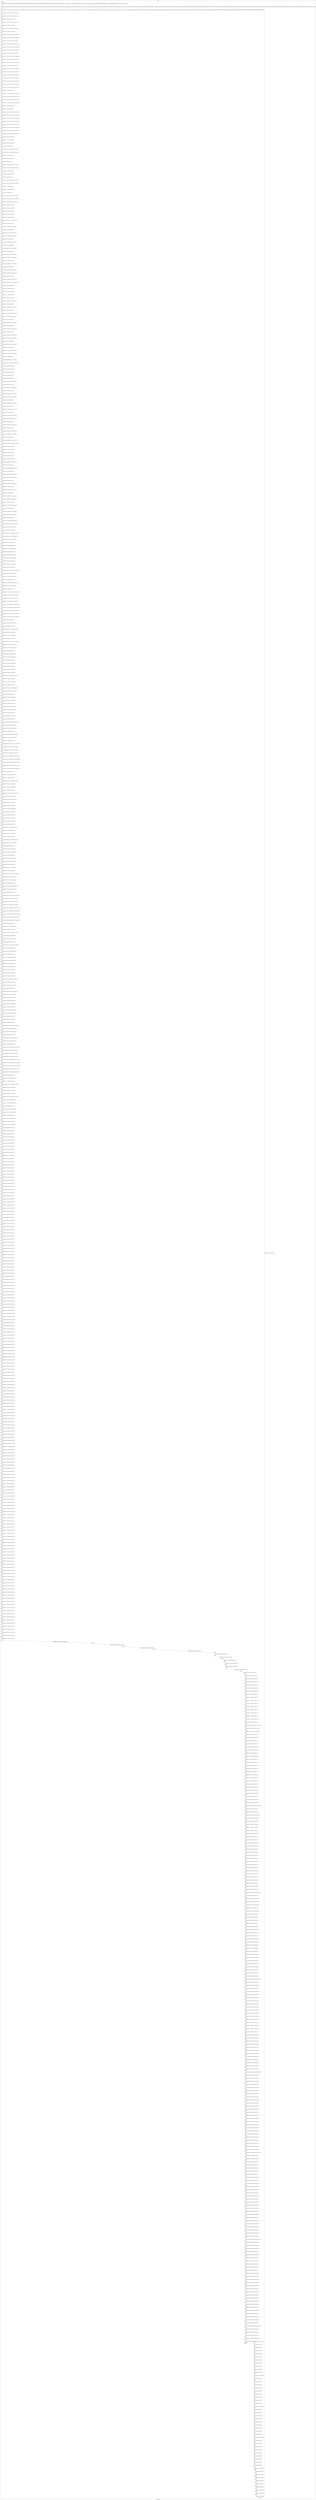 digraph G {
label="Btor2XCFA";
subgraph cluster_0 {
label="main";
main_init[];
l1[];
l3[];
l4[];
l5[];
l6[];
l7[];
l8[];
l9[];
l10[];
l11[];
l12[];
l13[];
l14[];
l15[];
l16[];
l17[];
l18[];
l19[];
l20[];
l21[];
l22[];
l23[];
l24[];
l25[];
l26[];
l27[];
l28[];
l29[];
l30[];
l31[];
l32[];
l33[];
l34[];
l35[];
l36[];
l37[];
l38[];
l39[];
l40[];
l41[];
l42[];
l43[];
l44[];
l45[];
l46[];
l47[];
l48[];
l49[];
l50[];
l51[];
l52[];
l53[];
l54[];
l55[];
l56[];
l57[];
l58[];
l59[];
l60[];
l61[];
l62[];
l63[];
l64[];
l65[];
l66[];
l67[];
l68[];
l69[];
l70[];
l71[];
l72[];
l73[];
l74[];
l75[];
l76[];
l77[];
l78[];
l79[];
l80[];
l81[];
l82[];
l83[];
l84[];
l85[];
l86[];
l87[];
l88[];
l89[];
l90[];
l91[];
l92[];
l93[];
l94[];
l95[];
l96[];
l97[];
l98[];
l99[];
l100[];
l101[];
l102[];
l103[];
l104[];
l105[];
l106[];
l107[];
l108[];
l109[];
l110[];
l111[];
l112[];
l113[];
l114[];
l115[];
l116[];
l117[];
l118[];
l119[];
l120[];
l121[];
l122[];
l123[];
l124[];
l125[];
l126[];
l127[];
l128[];
l129[];
l130[];
l131[];
l132[];
l133[];
l134[];
l135[];
l136[];
l137[];
l138[];
l139[];
l140[];
l141[];
l142[];
l143[];
l144[];
l145[];
l146[];
l147[];
l148[];
l149[];
l150[];
l151[];
l152[];
l153[];
l154[];
l155[];
l156[];
l157[];
l158[];
l159[];
l160[];
l161[];
l162[];
l163[];
l164[];
l165[];
l166[];
l167[];
l168[];
l169[];
l170[];
l171[];
l172[];
l173[];
l174[];
l175[];
l176[];
l177[];
l178[];
l179[];
l180[];
l181[];
l182[];
l183[];
l184[];
l185[];
l186[];
l187[];
l188[];
l189[];
l190[];
l191[];
l192[];
l193[];
l194[];
l195[];
l196[];
l197[];
l198[];
l199[];
l200[];
l201[];
l202[];
l203[];
l204[];
l205[];
l206[];
l207[];
l208[];
l209[];
l210[];
l211[];
l212[];
l213[];
l214[];
l215[];
l216[];
l217[];
l218[];
l219[];
l220[];
l221[];
l222[];
l223[];
l224[];
l225[];
l226[];
l227[];
l228[];
l229[];
l230[];
l231[];
l232[];
l233[];
l234[];
l235[];
l236[];
l237[];
l238[];
l239[];
l240[];
l241[];
l242[];
l243[];
l244[];
l245[];
l246[];
l247[];
l248[];
l249[];
l250[];
l251[];
l252[];
l253[];
l254[];
l255[];
l256[];
l257[];
l258[];
l259[];
l260[];
l261[];
l262[];
l263[];
l264[];
l265[];
l266[];
l267[];
l268[];
l269[];
l270[];
l271[];
l272[];
l273[];
l274[];
l275[];
l276[];
l277[];
l278[];
l279[];
l280[];
l281[];
l282[];
l283[];
l284[];
l285[];
l286[];
l287[];
l288[];
l289[];
l290[];
l291[];
l292[];
l293[];
l294[];
l295[];
l296[];
l297[];
l298[];
l299[];
l300[];
l301[];
l302[];
l303[];
l304[];
l305[];
l306[];
l307[];
l308[];
l309[];
l310[];
l311[];
l312[];
l313[];
l314[];
l315[];
l316[];
l317[];
l318[];
l319[];
l320[];
l321[];
l322[];
l323[];
l324[];
l325[];
l326[];
l327[];
l328[];
l329[];
l330[];
l331[];
l332[];
l333[];
l334[];
l335[];
l336[];
l337[];
l338[];
l339[];
l340[];
l341[];
l342[];
l343[];
l344[];
l345[];
l346[];
l347[];
l348[];
l349[];
l350[];
l351[];
l352[];
l353[];
l354[];
l355[];
l356[];
l357[];
l358[];
l359[];
l360[];
l361[];
l362[];
l363[];
l364[];
l365[];
l366[];
l367[];
l368[];
l369[];
l370[];
l371[];
l372[];
l373[];
l374[];
l375[];
l376[];
l377[];
l378[];
l379[];
l380[];
l381[];
l382[];
l383[];
l384[];
l385[];
l386[];
l387[];
l388[];
l389[];
l390[];
l391[];
l392[];
l393[];
l394[];
l395[];
l396[];
l397[];
l398[];
l399[];
l400[];
l401[];
l402[];
l403[];
l404[];
l405[];
l406[];
l407[];
l408[];
l409[];
l410[];
l411[];
l412[];
l413[];
l414[];
l415[];
l416[];
l417[];
l418[];
l419[];
l420[];
l421[];
l422[];
l423[];
l424[];
l425[];
l426[];
l427[];
l428[];
l429[];
l430[];
l431[];
l432[];
l433[];
l434[];
l435[];
l436[];
l437[];
l438[];
l439[];
l440[];
l441[];
l442[];
l443[];
l444[];
l445[];
l446[];
l447[];
l448[];
l449[];
l450[];
l451[];
l452[];
l453[];
l454[];
l455[];
l456[];
l457[];
l458[];
l459[];
l460[];
l461[];
l462[];
l463[];
l464[];
l465[];
l466[];
l467[];
l468[];
l469[];
l470[];
l471[];
l472[];
l473[];
l474[];
l475[];
l476[];
l477[];
l478[];
l479[];
l480[];
l481[];
l482[];
l483[];
l484[];
l485[];
l486[];
l487[];
l488[];
l489[];
l490[];
l491[];
l492[];
l493[];
l494[];
l495[];
l496[];
l497[];
l498[];
l499[];
l500[];
l501[];
l502[];
l503[];
l504[];
l505[];
l506[];
l507[];
l508[];
l509[];
l510[];
l511[];
l512[];
l513[];
l514[];
l515[];
l516[];
l517[];
l518[];
l519[];
l520[];
l521[];
l522[];
l523[];
l524[];
l525[];
l526[];
l527[];
l528[];
l529[];
l530[];
l531[];
l532[];
l533[];
l534[];
l535[];
l536[];
l537[];
l538[];
l539[];
l540[];
l541[];
l542[];
l543[];
l544[];
l545[];
l546[];
l547[];
l548[];
l549[];
l550[];
l551[];
l552[];
l553[];
l554[];
l555[];
l556[];
l557[];
l558[];
l559[];
l560[];
l561[];
l562[];
l563[];
l564[];
l565[];
l566[];
l567[];
l568[];
l569[];
l570[];
l571[];
l572[];
l573[];
l574[];
l575[];
l576[];
l577[];
l578[];
l579[];
l580[];
l581[];
l582[];
l583[];
l584[];
l585[];
l586[];
l587[];
l588[];
l589[];
l590[];
l591[];
l592[];
l593[];
l594[];
l595[];
l596[];
l597[];
l598[];
l599[];
l600[];
l601[];
l602[];
l603[];
l604[];
l605[];
l606[];
l607[];
l608[];
l609[];
l610[];
l611[];
l612[];
l613[];
l614[];
l615[];
l616[];
l617[];
l618[];
l619[];
l620[];
l621[];
l622[];
l623[];
l624[];
l625[];
l626[];
l627[];
l628[];
l629[];
l630[];
l631[];
l632[];
l633[];
l634[];
l635[];
l636[];
l637[];
l638[];
l639[];
l640[];
l641[];
l642[];
l643[];
l644[];
l645[];
l646[];
l647[];
l648[];
l649[];
l650[];
l651[];
l652[];
l653[];
l654[];
l655[];
l656[];
l657[];
l658[];
l659[];
l660[];
l661[];
l662[];
l663[];
l664[];
l665[];
l666[];
l667[];
l668[];
l669[];
l670[];
l671[];
l672[];
l673[];
l674[];
l675[];
l676[];
l677[];
l678[];
l679[];
l680[];
l681[];
l682[];
l683[];
l684[];
l685[];
l686[];
l687[];
l688[];
l689[];
l690[];
l691[];
l692[];
l693[];
l694[];
l695[];
l696[];
l697[];
l698[];
l699[];
l700[];
l701[];
l702[];
l703[];
l704[];
l705[];
l706[];
l707[];
l708[];
l709[];
l710[];
l711[];
l712[];
l713[];
l714[];
l715[];
l716[];
l717[];
l718[];
l719[];
l720[];
l721[];
l722[];
l723[];
l724[];
l725[];
l726[];
l727[];
l728[];
l729[];
l730[];
l731[];
l732[];
l733[];
l734[];
l735[];
l736[];
l737[];
l738[];
l739[];
l740[];
l741[];
l742[];
l743[];
l744[];
l745[];
l746[];
l747[];
l748[];
l749[];
l750[];
l751[];
l752[];
l753[];
l754[];
l755[];
l756[];
main_error[];
l757[];
l758[];
l759[];
l760[];
l761[];
l762[];
l763[];
l764[];
l765[];
l766[];
l767[];
l768[];
l769[];
l770[];
l771[];
l772[];
l773[];
l774[];
l775[];
l776[];
l777[];
l778[];
l779[];
l780[];
l781[];
l782[];
l783[];
l784[];
l785[];
l786[];
l787[];
l788[];
l789[];
l790[];
l791[];
l792[];
l793[];
l794[];
l795[];
l796[];
l797[];
l798[];
l799[];
l800[];
l801[];
l802[];
l803[];
l804[];
l805[];
l806[];
l807[];
main_init -> l1 [label="[(assign const_5 #b00000000),(assign const_26 #b0),(assign const_109 #b00000000000000000000000000000001),(assign const_110 #b00000000000000000000000000000000),(assign const_122 #b00000000),(assign const_126 #b00000001),(assign const_159 #b11111111),(assign const_161 #b00000011),(assign const_163 #b00000010),(assign const_193 #b000000000000000000000000),(assign const_411 #b00000000000000000000000000000100),(assign const_424 #b00000100)] "];
l3 -> l4 [label="[(havoc input_121),(havoc input_123),(havoc input_124),(havoc input_125),(havoc input_132),(havoc input_133),(havoc input_134),(havoc input_135),(havoc input_141),(havoc input_142),(havoc input_143),(havoc input_144),(havoc input_150),(havoc input_151),(havoc input_152),(havoc input_153),(havoc input_160),(havoc input_162),(havoc input_164),(havoc input_165),(havoc input_173),(havoc input_174),(havoc input_175),(havoc input_176),(havoc input_177),(havoc input_178),(havoc input_179),(havoc input_180),(havoc input_192),(havoc input_200),(havoc input_207),(havoc input_214),(havoc input_222),(havoc input_224),(havoc input_228),(havoc input_230),(havoc input_239),(havoc input_253),(havoc input_264),(havoc input_266),(havoc input_270),(havoc input_272),(havoc input_281),(havoc input_295),(havoc input_306),(havoc input_308),(havoc input_312),(havoc input_314),(havoc input_323),(havoc input_337),(havoc input_348),(havoc input_350),(havoc input_354),(havoc input_356),(havoc input_365),(havoc input_379)] "];
l4 -> l5 [label="[(assign ternary_111 (ite (= state_29 #b1) const_109 const_110))] "];
l5 -> l6 [label="[(assign ternary_112 (ite (= state_49 #b1) const_109 const_110))] "];
l6 -> l7 [label="[(assign binary_113 (bvadd ternary_111 ternary_112))] "];
l7 -> l8 [label="[(assign ternary_114 (ite (= state_69 #b1) const_109 const_110))] "];
l8 -> l9 [label="[(assign binary_115 (bvadd binary_113 ternary_114))] "];
l9 -> l10 [label="[(assign ternary_116 (ite (= state_89 #b1) const_109 const_110))] "];
l10 -> l11 [label="[(assign binary_117 (bvadd binary_115 ternary_116))] "];
l11 -> l12 [label="[(assign comparison_118 (ite (bvule binary_117 const_109) #b1 #b0))] "];
l12 -> l13 [label="[(assign binary_119 (bvand (bvnot state_107) (bvnot comparison_118)))] "];
l13 -> l14 [label="[(assign ternary_127 (ite (= input_125 #b1) const_126 state_6))] "];
l14 -> l15 [label="[(assign ternary_128 (ite (= input_124 #b1) const_122 ternary_127))] "];
l15 -> l16 [label="[(assign ternary_129 (ite (= input_123 #b1) const_122 ternary_128))] "];
l16 -> l17 [label="[(assign ternary_130 (ite (= input_121 #b1) const_122 ternary_129))] "];
l17 -> l18 [label="[(assign ternary_136 (ite (= input_135 #b1) const_126 state_8))] "];
l18 -> l19 [label="[(assign ternary_137 (ite (= input_134 #b1) const_122 ternary_136))] "];
l19 -> l20 [label="[(assign ternary_138 (ite (= input_133 #b1) const_122 ternary_137))] "];
l20 -> l21 [label="[(assign ternary_139 (ite (= input_132 #b1) const_122 ternary_138))] "];
l21 -> l22 [label="[(assign ternary_145 (ite (= input_144 #b1) const_126 state_10))] "];
l22 -> l23 [label="[(assign ternary_146 (ite (= input_143 #b1) const_122 ternary_145))] "];
l23 -> l24 [label="[(assign ternary_147 (ite (= input_142 #b1) const_122 ternary_146))] "];
l24 -> l25 [label="[(assign ternary_148 (ite (= input_141 #b1) const_122 ternary_147))] "];
l25 -> l26 [label="[(assign ternary_154 (ite (= input_153 #b1) const_126 state_12))] "];
l26 -> l27 [label="[(assign ternary_155 (ite (= input_152 #b1) const_122 ternary_154))] "];
l27 -> l28 [label="[(assign ternary_156 (ite (= input_151 #b1) const_122 ternary_155))] "];
l28 -> l29 [label="[(assign ternary_157 (ite (= input_150 #b1) const_122 ternary_156))] "];
l29 -> l30 [label="[(assign binary_166 (bvxor const_159 state_14))] "];
l30 -> l31 [label="[(assign ternary_167 (ite (= input_165 #b1) const_122 binary_166))] "];
l31 -> l32 [label="[(assign ternary_168 (ite (= input_164 #b1) const_126 ternary_167))] "];
l32 -> l33 [label="[(assign ternary_169 (ite (= input_162 #b1) const_163 ternary_168))] "];
l33 -> l34 [label="[(assign ternary_170 (ite (= input_160 #b1) const_161 ternary_169))] "];
l34 -> l35 [label="[(assign binary_171 (bvxor const_159 ternary_170))] "];
l35 -> l36 [label="[(assign binary_181 (bvxor const_159 state_16))] "];
l36 -> l37 [label="[(assign ternary_182 (ite (= input_180 #b1) const_122 binary_181))] "];
l37 -> l38 [label="[(assign ternary_183 (ite (= input_179 #b1) const_159 ternary_182))] "];
l38 -> l39 [label="[(assign ternary_184 (ite (= input_178 #b1) const_126 ternary_183))] "];
l39 -> l40 [label="[(assign ternary_185 (ite (= input_177 #b1) const_159 ternary_184))] "];
l40 -> l41 [label="[(assign ternary_186 (ite (= input_176 #b1) const_163 ternary_185))] "];
l41 -> l42 [label="[(assign ternary_187 (ite (= input_175 #b1) const_159 ternary_186))] "];
l42 -> l43 [label="[(assign ternary_188 (ite (= input_174 #b1) const_161 ternary_187))] "];
l43 -> l44 [label="[(assign ternary_189 (ite (= input_173 #b1) const_159 ternary_188))] "];
l44 -> l45 [label="[(assign binary_190 (bvxor const_159 ternary_189))] "];
l45 -> l46 [label="[(assign binary_194 (++ const_193 state_18))] "];
l46 -> l47 [label="[(assign binary_195 (bvadd const_109 binary_194))] "];
l47 -> l48 [label="[(assign slice_196 (extract binary_195 0 8))] "];
l48 -> l49 [label="[(assign ternary_197 (ite (= input_123 #b1) const_122 state_18))] "];
l49 -> l50 [label="[(assign ternary_198 (ite (= input_192 #b1) slice_196 ternary_197))] "];
l50 -> l51 [label="[(assign binary_201 (++ const_193 state_20))] "];
l51 -> l52 [label="[(assign binary_202 (bvadd const_109 binary_201))] "];
l52 -> l53 [label="[(assign slice_203 (extract binary_202 0 8))] "];
l53 -> l54 [label="[(assign ternary_204 (ite (= input_133 #b1) const_122 state_20))] "];
l54 -> l55 [label="[(assign ternary_205 (ite (= input_200 #b1) slice_203 ternary_204))] "];
l55 -> l56 [label="[(assign binary_208 (++ const_193 state_22))] "];
l56 -> l57 [label="[(assign binary_209 (bvadd const_109 binary_208))] "];
l57 -> l58 [label="[(assign slice_210 (extract binary_209 0 8))] "];
l58 -> l59 [label="[(assign ternary_211 (ite (= input_142 #b1) const_122 state_22))] "];
l59 -> l60 [label="[(assign ternary_212 (ite (= input_207 #b1) slice_210 ternary_211))] "];
l60 -> l61 [label="[(assign binary_215 (++ const_193 state_24))] "];
l61 -> l62 [label="[(assign binary_216 (bvadd const_109 binary_215))] "];
l62 -> l63 [label="[(assign slice_217 (extract binary_216 0 8))] "];
l63 -> l64 [label="[(assign ternary_218 (ite (= input_151 #b1) const_122 state_24))] "];
l64 -> l65 [label="[(assign ternary_219 (ite (= input_214 #b1) slice_217 ternary_218))] "];
l65 -> l66 [label="[(assign binary_221 (bvand (bvnot state_27) (bvnot input_125)))] "];
l66 -> l67 [label="[(assign binary_223 (bvor binary_221 input_222))] "];
l67 -> l68 [label="[(assign binary_225 (bvor binary_223 input_224))] "];
l68 -> l69 [label="[(assign binary_226 (bvor binary_225 input_121))] "];
l69 -> l70 [label="[(assign binary_229 (bvor state_29 input_228))] "];
l70 -> l71 [label="[(assign binary_231 (bvor binary_229 input_230))] "];
l71 -> l72 [label="[(assign binary_232 (bvand binary_231 (bvnot input_179)))] "];
l72 -> l73 [label="[(assign binary_234 (bvor state_31 input_125))] "];
l73 -> l74 [label="[(assign binary_235 (bvand binary_234 (bvnot input_165)))] "];
l74 -> l75 [label="[(assign binary_237 (bvor state_33 input_165))] "];
l75 -> l76 [label="[(assign binary_238 (bvand binary_237 (bvnot input_124)))] "];
l76 -> l77 [label="[(assign binary_240 (bvand binary_238 (bvnot input_239)))] "];
l77 -> l78 [label="[(assign binary_242 (bvor state_35 input_124))] "];
l78 -> l79 [label="[(assign binary_243 (bvand binary_242 (bvnot input_222)))] "];
l79 -> l80 [label="[(assign binary_245 (bvor state_37 input_239))] "];
l80 -> l81 [label="[(assign binary_246 (bvand binary_245 (bvnot input_180)))] "];
l81 -> l82 [label="[(assign binary_248 (bvor state_39 input_180))] "];
l82 -> l83 [label="[(assign binary_249 (bvand binary_248 (bvnot input_228)))] "];
l83 -> l84 [label="[(assign binary_250 (bvand binary_249 (bvnot input_123)))] "];
l84 -> l85 [label="[(assign binary_252 (bvor state_41 input_123))] "];
l85 -> l86 [label="[(assign binary_254 (bvand binary_252 (bvnot input_253)))] "];
l86 -> l87 [label="[(assign binary_256 (bvor state_43 input_253))] "];
l87 -> l88 [label="[(assign binary_257 (bvand binary_256 (bvnot input_230)))] "];
l88 -> l89 [label="[(assign binary_258 (bvand binary_257 (bvnot input_224)))] "];
l89 -> l90 [label="[(assign binary_260 (bvor state_45 input_179))] "];
l90 -> l91 [label="[(assign binary_261 (bvand binary_260 (bvnot input_121)))] "];
l91 -> l92 [label="[(assign binary_263 (bvand (bvnot state_47) (bvnot input_135)))] "];
l92 -> l93 [label="[(assign binary_265 (bvor binary_263 input_264))] "];
l93 -> l94 [label="[(assign binary_267 (bvor binary_265 input_266))] "];
l94 -> l95 [label="[(assign binary_268 (bvor binary_267 input_132))] "];
l95 -> l96 [label="[(assign binary_271 (bvor state_49 input_270))] "];
l96 -> l97 [label="[(assign binary_273 (bvor binary_271 input_272))] "];
l97 -> l98 [label="[(assign binary_274 (bvand binary_273 (bvnot input_177)))] "];
l98 -> l99 [label="[(assign binary_276 (bvor state_51 input_135))] "];
l99 -> l100 [label="[(assign binary_277 (bvand binary_276 (bvnot input_164)))] "];
l100 -> l101 [label="[(assign binary_279 (bvor state_53 input_164))] "];
l101 -> l102 [label="[(assign binary_280 (bvand binary_279 (bvnot input_134)))] "];
l102 -> l103 [label="[(assign binary_282 (bvand binary_280 (bvnot input_281)))] "];
l103 -> l104 [label="[(assign binary_284 (bvor state_55 input_134))] "];
l104 -> l105 [label="[(assign binary_285 (bvand binary_284 (bvnot input_264)))] "];
l105 -> l106 [label="[(assign binary_287 (bvor state_57 input_281))] "];
l106 -> l107 [label="[(assign binary_288 (bvand binary_287 (bvnot input_178)))] "];
l107 -> l108 [label="[(assign binary_290 (bvor state_59 input_178))] "];
l108 -> l109 [label="[(assign binary_291 (bvand binary_290 (bvnot input_270)))] "];
l109 -> l110 [label="[(assign binary_292 (bvand binary_291 (bvnot input_133)))] "];
l110 -> l111 [label="[(assign binary_294 (bvor state_61 input_133))] "];
l111 -> l112 [label="[(assign binary_296 (bvand binary_294 (bvnot input_295)))] "];
l112 -> l113 [label="[(assign binary_298 (bvor state_63 input_295))] "];
l113 -> l114 [label="[(assign binary_299 (bvand binary_298 (bvnot input_272)))] "];
l114 -> l115 [label="[(assign binary_300 (bvand binary_299 (bvnot input_266)))] "];
l115 -> l116 [label="[(assign binary_302 (bvor state_65 input_177))] "];
l116 -> l117 [label="[(assign binary_303 (bvand binary_302 (bvnot input_132)))] "];
l117 -> l118 [label="[(assign binary_305 (bvand (bvnot state_67) (bvnot input_144)))] "];
l118 -> l119 [label="[(assign binary_307 (bvor binary_305 input_306))] "];
l119 -> l120 [label="[(assign binary_309 (bvor binary_307 input_308))] "];
l120 -> l121 [label="[(assign binary_310 (bvor binary_309 input_141))] "];
l121 -> l122 [label="[(assign binary_313 (bvor state_69 input_312))] "];
l122 -> l123 [label="[(assign binary_315 (bvor binary_313 input_314))] "];
l123 -> l124 [label="[(assign binary_316 (bvand binary_315 (bvnot input_175)))] "];
l124 -> l125 [label="[(assign binary_318 (bvor state_71 input_144))] "];
l125 -> l126 [label="[(assign binary_319 (bvand binary_318 (bvnot input_162)))] "];
l126 -> l127 [label="[(assign binary_321 (bvor state_73 input_162))] "];
l127 -> l128 [label="[(assign binary_322 (bvand binary_321 (bvnot input_143)))] "];
l128 -> l129 [label="[(assign binary_324 (bvand binary_322 (bvnot input_323)))] "];
l129 -> l130 [label="[(assign binary_326 (bvor state_75 input_143))] "];
l130 -> l131 [label="[(assign binary_327 (bvand binary_326 (bvnot input_306)))] "];
l131 -> l132 [label="[(assign binary_329 (bvor state_77 input_323))] "];
l132 -> l133 [label="[(assign binary_330 (bvand binary_329 (bvnot input_176)))] "];
l133 -> l134 [label="[(assign binary_332 (bvor state_79 input_176))] "];
l134 -> l135 [label="[(assign binary_333 (bvand binary_332 (bvnot input_312)))] "];
l135 -> l136 [label="[(assign binary_334 (bvand binary_333 (bvnot input_142)))] "];
l136 -> l137 [label="[(assign binary_336 (bvor state_81 input_142))] "];
l137 -> l138 [label="[(assign binary_338 (bvand binary_336 (bvnot input_337)))] "];
l138 -> l139 [label="[(assign binary_340 (bvor state_83 input_337))] "];
l139 -> l140 [label="[(assign binary_341 (bvand binary_340 (bvnot input_314)))] "];
l140 -> l141 [label="[(assign binary_342 (bvand binary_341 (bvnot input_308)))] "];
l141 -> l142 [label="[(assign binary_344 (bvor state_85 input_175))] "];
l142 -> l143 [label="[(assign binary_345 (bvand binary_344 (bvnot input_141)))] "];
l143 -> l144 [label="[(assign binary_347 (bvand (bvnot state_87) (bvnot input_153)))] "];
l144 -> l145 [label="[(assign binary_349 (bvor binary_347 input_348))] "];
l145 -> l146 [label="[(assign binary_351 (bvor binary_349 input_350))] "];
l146 -> l147 [label="[(assign binary_352 (bvor binary_351 input_150))] "];
l147 -> l148 [label="[(assign binary_355 (bvor state_89 input_354))] "];
l148 -> l149 [label="[(assign binary_357 (bvor binary_355 input_356))] "];
l149 -> l150 [label="[(assign binary_358 (bvand binary_357 (bvnot input_173)))] "];
l150 -> l151 [label="[(assign binary_360 (bvor state_91 input_153))] "];
l151 -> l152 [label="[(assign binary_361 (bvand binary_360 (bvnot input_160)))] "];
l152 -> l153 [label="[(assign binary_363 (bvor state_93 input_160))] "];
l153 -> l154 [label="[(assign binary_364 (bvand binary_363 (bvnot input_152)))] "];
l154 -> l155 [label="[(assign binary_366 (bvand binary_364 (bvnot input_365)))] "];
l155 -> l156 [label="[(assign binary_368 (bvor state_95 input_152))] "];
l156 -> l157 [label="[(assign binary_369 (bvand binary_368 (bvnot input_348)))] "];
l157 -> l158 [label="[(assign binary_371 (bvor state_97 input_365))] "];
l158 -> l159 [label="[(assign binary_372 (bvand binary_371 (bvnot input_174)))] "];
l159 -> l160 [label="[(assign binary_374 (bvor state_99 input_174))] "];
l160 -> l161 [label="[(assign binary_375 (bvand binary_374 (bvnot input_354)))] "];
l161 -> l162 [label="[(assign binary_376 (bvand binary_375 (bvnot input_151)))] "];
l162 -> l163 [label="[(assign binary_378 (bvor state_101 input_151))] "];
l163 -> l164 [label="[(assign binary_380 (bvand binary_378 (bvnot input_379)))] "];
l164 -> l165 [label="[(assign binary_382 (bvor state_103 input_379))] "];
l165 -> l166 [label="[(assign binary_383 (bvand binary_382 (bvnot input_356)))] "];
l166 -> l167 [label="[(assign binary_384 (bvand binary_383 (bvnot input_350)))] "];
l167 -> l168 [label="[(assign binary_386 (bvor state_105 input_173))] "];
l168 -> l169 [label="[(assign binary_387 (bvand binary_386 (bvnot input_150)))] "];
l169 -> l170 [label="[(assign binary_389 (bvor (bvnot state_27) (bvnot input_125)))] "];
l170 -> l171 [label="[(assign binary_390 (bvor state_31 (bvnot input_165)))] "];
l171 -> l172 [label="[(assign binary_391 (bvand binary_389 binary_390))] "];
l172 -> l173 [label="[(assign comparison_392 (ite (= const_159 binary_181) #b1 #b0))] "];
l173 -> l174 [label="[(assign binary_393 (bvand state_33 (bvnot comparison_392)))] "];
l174 -> l175 [label="[(assign binary_394 (bvor (bvnot input_124) binary_393))] "];
l175 -> l176 [label="[(assign binary_395 (bvand binary_391 binary_394))] "];
l176 -> l177 [label="[(assign binary_396 (bvand state_35 comparison_392))] "];
l177 -> l178 [label="[(assign binary_397 (bvor (bvnot input_222) binary_396))] "];
l178 -> l179 [label="[(assign binary_398 (bvand binary_395 binary_397))] "];
l179 -> l180 [label="[(assign binary_399 (bvand state_33 comparison_392))] "];
l180 -> l181 [label="[(assign binary_400 (bvor (bvnot input_239) binary_399))] "];
l181 -> l182 [label="[(assign binary_401 (bvand binary_398 binary_400))] "];
l182 -> l183 [label="[(assign binary_402 (bvor state_37 (bvnot input_180)))] "];
l183 -> l184 [label="[(assign binary_403 (bvand binary_401 binary_402))] "];
l184 -> l185 [label="[(assign comparison_404 (ite (= const_122 binary_166) #b1 #b0))] "];
l185 -> l186 [label="[(assign binary_405 (bvand state_39 comparison_404))] "];
l186 -> l187 [label="[(assign binary_406 (bvor (bvnot input_228) binary_405))] "];
l187 -> l188 [label="[(assign binary_407 (bvand binary_403 binary_406))] "];
l188 -> l189 [label="[(assign binary_408 (bvand state_39 (bvnot comparison_404)))] "];
l189 -> l190 [label="[(assign binary_409 (bvor (bvnot input_123) binary_408))] "];
l190 -> l191 [label="[(assign binary_410 (bvand binary_407 binary_409))] "];
l191 -> l192 [label="[(assign comparison_412 (ite (bvule const_411 binary_194) #b1 #b0))] "];
l192 -> l193 [label="[(assign comparison_413 (ite (= const_122 state_18) #b1 #b0))] "];
l193 -> l194 [label="[(assign comparison_414 (ite (= const_126 state_18) #b1 #b0))] "];
l194 -> l195 [label="[(assign comparison_415 (ite (= const_163 state_18) #b1 #b0))] "];
l195 -> l196 [label="[(assign ternary_416 (ite (= comparison_415 #b1) state_10 state_12))] "];
l196 -> l197 [label="[(assign ternary_417 (ite (= comparison_414 #b1) state_8 ternary_416))] "];
l197 -> l198 [label="[(assign ternary_418 (ite (= comparison_413 #b1) state_6 ternary_417))] "];
l198 -> l199 [label="[(assign comparison_419 (ite (= const_122 ternary_418) #b1 #b0))] "];
l199 -> l200 [label="[(assign binary_420 (bvand (bvnot comparison_412) comparison_419))] "];
l200 -> l201 [label="[(assign binary_421 (bvand state_41 binary_420))] "];
l201 -> l202 [label="[(assign binary_422 (bvor (bvnot input_192) binary_421))] "];
l202 -> l203 [label="[(assign binary_423 (bvand binary_410 binary_422))] "];
l203 -> l204 [label="[(assign comparison_425 (ite (= const_424 state_18) #b1 #b0))] "];
l204 -> l205 [label="[(assign binary_426 (bvand state_41 comparison_425))] "];
l205 -> l206 [label="[(assign binary_427 (bvor (bvnot input_253) binary_426))] "];
l206 -> l207 [label="[(assign binary_428 (bvand binary_423 binary_427))] "];
l207 -> l208 [label="[(assign comparison_429 (ite (= const_122 binary_181) #b1 #b0))] "];
l208 -> l209 [label="[(assign binary_430 (bvand state_43 comparison_429))] "];
l209 -> l210 [label="[(assign binary_431 (bvor (bvnot input_230) binary_430))] "];
l210 -> l211 [label="[(assign binary_432 (bvand binary_428 binary_431))] "];
l211 -> l212 [label="[(assign binary_433 (bvand state_43 comparison_392))] "];
l212 -> l213 [label="[(assign binary_434 (bvor (bvnot input_224) binary_433))] "];
l213 -> l214 [label="[(assign binary_435 (bvand binary_432 binary_434))] "];
l214 -> l215 [label="[(assign binary_436 (bvor state_29 (bvnot input_179)))] "];
l215 -> l216 [label="[(assign binary_437 (bvand binary_435 binary_436))] "];
l216 -> l217 [label="[(assign binary_438 (bvor state_45 (bvnot input_121)))] "];
l217 -> l218 [label="[(assign binary_439 (bvand binary_437 binary_438))] "];
l218 -> l219 [label="[(assign binary_440 (bvor (bvnot state_47) (bvnot input_135)))] "];
l219 -> l220 [label="[(assign binary_441 (bvand binary_439 binary_440))] "];
l220 -> l221 [label="[(assign binary_442 (bvor state_51 (bvnot input_164)))] "];
l221 -> l222 [label="[(assign binary_443 (bvand binary_441 binary_442))] "];
l222 -> l223 [label="[(assign binary_444 (bvand state_53 (bvnot comparison_392)))] "];
l223 -> l224 [label="[(assign binary_445 (bvor (bvnot input_134) binary_444))] "];
l224 -> l225 [label="[(assign binary_446 (bvand binary_443 binary_445))] "];
l225 -> l226 [label="[(assign binary_447 (bvand state_55 comparison_392))] "];
l226 -> l227 [label="[(assign binary_448 (bvor (bvnot input_264) binary_447))] "];
l227 -> l228 [label="[(assign binary_449 (bvand binary_446 binary_448))] "];
l228 -> l229 [label="[(assign binary_450 (bvand state_53 comparison_392))] "];
l229 -> l230 [label="[(assign binary_451 (bvor (bvnot input_281) binary_450))] "];
l230 -> l231 [label="[(assign binary_452 (bvand binary_449 binary_451))] "];
l231 -> l232 [label="[(assign binary_453 (bvor state_57 (bvnot input_178)))] "];
l232 -> l233 [label="[(assign binary_454 (bvand binary_452 binary_453))] "];
l233 -> l234 [label="[(assign comparison_455 (ite (= const_126 binary_166) #b1 #b0))] "];
l234 -> l235 [label="[(assign binary_456 (bvand state_59 comparison_455))] "];
l235 -> l236 [label="[(assign binary_457 (bvor (bvnot input_270) binary_456))] "];
l236 -> l237 [label="[(assign binary_458 (bvand binary_454 binary_457))] "];
l237 -> l238 [label="[(assign binary_459 (bvand state_59 (bvnot comparison_455)))] "];
l238 -> l239 [label="[(assign binary_460 (bvor (bvnot input_133) binary_459))] "];
l239 -> l240 [label="[(assign binary_461 (bvand binary_458 binary_460))] "];
l240 -> l241 [label="[(assign comparison_462 (ite (bvule const_411 binary_201) #b1 #b0))] "];
l241 -> l242 [label="[(assign comparison_463 (ite (= const_122 state_20) #b1 #b0))] "];
l242 -> l243 [label="[(assign comparison_464 (ite (= const_126 state_20) #b1 #b0))] "];
l243 -> l244 [label="[(assign comparison_465 (ite (= const_163 state_20) #b1 #b0))] "];
l244 -> l245 [label="[(assign ternary_466 (ite (= comparison_465 #b1) state_10 state_12))] "];
l245 -> l246 [label="[(assign ternary_467 (ite (= comparison_464 #b1) state_8 ternary_466))] "];
l246 -> l247 [label="[(assign ternary_468 (ite (= comparison_463 #b1) state_6 ternary_467))] "];
l247 -> l248 [label="[(assign comparison_469 (ite (= const_122 ternary_468) #b1 #b0))] "];
l248 -> l249 [label="[(assign binary_470 (bvand (bvnot comparison_462) comparison_469))] "];
l249 -> l250 [label="[(assign binary_471 (bvand state_61 binary_470))] "];
l250 -> l251 [label="[(assign binary_472 (bvor (bvnot input_200) binary_471))] "];
l251 -> l252 [label="[(assign binary_473 (bvand binary_461 binary_472))] "];
l252 -> l253 [label="[(assign comparison_474 (ite (= const_424 state_20) #b1 #b0))] "];
l253 -> l254 [label="[(assign binary_475 (bvand state_61 comparison_474))] "];
l254 -> l255 [label="[(assign binary_476 (bvor (bvnot input_295) binary_475))] "];
l255 -> l256 [label="[(assign binary_477 (bvand binary_473 binary_476))] "];
l256 -> l257 [label="[(assign comparison_478 (ite (= const_126 binary_181) #b1 #b0))] "];
l257 -> l258 [label="[(assign binary_479 (bvand state_63 comparison_478))] "];
l258 -> l259 [label="[(assign binary_480 (bvor (bvnot input_272) binary_479))] "];
l259 -> l260 [label="[(assign binary_481 (bvand binary_477 binary_480))] "];
l260 -> l261 [label="[(assign binary_482 (bvand state_63 comparison_392))] "];
l261 -> l262 [label="[(assign binary_483 (bvor (bvnot input_266) binary_482))] "];
l262 -> l263 [label="[(assign binary_484 (bvand binary_481 binary_483))] "];
l263 -> l264 [label="[(assign binary_485 (bvor state_49 (bvnot input_177)))] "];
l264 -> l265 [label="[(assign binary_486 (bvand binary_484 binary_485))] "];
l265 -> l266 [label="[(assign binary_487 (bvor state_65 (bvnot input_132)))] "];
l266 -> l267 [label="[(assign binary_488 (bvand binary_486 binary_487))] "];
l267 -> l268 [label="[(assign binary_489 (bvor (bvnot state_67) (bvnot input_144)))] "];
l268 -> l269 [label="[(assign binary_490 (bvand binary_488 binary_489))] "];
l269 -> l270 [label="[(assign binary_491 (bvor state_71 (bvnot input_162)))] "];
l270 -> l271 [label="[(assign binary_492 (bvand binary_490 binary_491))] "];
l271 -> l272 [label="[(assign binary_493 (bvand state_73 (bvnot comparison_392)))] "];
l272 -> l273 [label="[(assign binary_494 (bvor (bvnot input_143) binary_493))] "];
l273 -> l274 [label="[(assign binary_495 (bvand binary_492 binary_494))] "];
l274 -> l275 [label="[(assign binary_496 (bvand state_75 comparison_392))] "];
l275 -> l276 [label="[(assign binary_497 (bvor (bvnot input_306) binary_496))] "];
l276 -> l277 [label="[(assign binary_498 (bvand binary_495 binary_497))] "];
l277 -> l278 [label="[(assign binary_499 (bvand state_73 comparison_392))] "];
l278 -> l279 [label="[(assign binary_500 (bvor (bvnot input_323) binary_499))] "];
l279 -> l280 [label="[(assign binary_501 (bvand binary_498 binary_500))] "];
l280 -> l281 [label="[(assign binary_502 (bvor state_77 (bvnot input_176)))] "];
l281 -> l282 [label="[(assign binary_503 (bvand binary_501 binary_502))] "];
l282 -> l283 [label="[(assign comparison_504 (ite (= const_163 binary_166) #b1 #b0))] "];
l283 -> l284 [label="[(assign binary_505 (bvand state_79 comparison_504))] "];
l284 -> l285 [label="[(assign binary_506 (bvor (bvnot input_312) binary_505))] "];
l285 -> l286 [label="[(assign binary_507 (bvand binary_503 binary_506))] "];
l286 -> l287 [label="[(assign binary_508 (bvand state_79 (bvnot comparison_504)))] "];
l287 -> l288 [label="[(assign binary_509 (bvor (bvnot input_142) binary_508))] "];
l288 -> l289 [label="[(assign binary_510 (bvand binary_507 binary_509))] "];
l289 -> l290 [label="[(assign comparison_511 (ite (bvule const_411 binary_208) #b1 #b0))] "];
l290 -> l291 [label="[(assign comparison_512 (ite (= const_122 state_22) #b1 #b0))] "];
l291 -> l292 [label="[(assign comparison_513 (ite (= const_126 state_22) #b1 #b0))] "];
l292 -> l293 [label="[(assign comparison_514 (ite (= const_163 state_22) #b1 #b0))] "];
l293 -> l294 [label="[(assign ternary_515 (ite (= comparison_514 #b1) state_10 state_12))] "];
l294 -> l295 [label="[(assign ternary_516 (ite (= comparison_513 #b1) state_8 ternary_515))] "];
l295 -> l296 [label="[(assign ternary_517 (ite (= comparison_512 #b1) state_6 ternary_516))] "];
l296 -> l297 [label="[(assign comparison_518 (ite (= const_122 ternary_517) #b1 #b0))] "];
l297 -> l298 [label="[(assign binary_519 (bvand (bvnot comparison_511) comparison_518))] "];
l298 -> l299 [label="[(assign binary_520 (bvand state_81 binary_519))] "];
l299 -> l300 [label="[(assign binary_521 (bvor (bvnot input_207) binary_520))] "];
l300 -> l301 [label="[(assign binary_522 (bvand binary_510 binary_521))] "];
l301 -> l302 [label="[(assign comparison_523 (ite (= const_424 state_22) #b1 #b0))] "];
l302 -> l303 [label="[(assign binary_524 (bvand state_81 comparison_523))] "];
l303 -> l304 [label="[(assign binary_525 (bvor (bvnot input_337) binary_524))] "];
l304 -> l305 [label="[(assign binary_526 (bvand binary_522 binary_525))] "];
l305 -> l306 [label="[(assign comparison_527 (ite (= const_163 binary_181) #b1 #b0))] "];
l306 -> l307 [label="[(assign binary_528 (bvand state_83 comparison_527))] "];
l307 -> l308 [label="[(assign binary_529 (bvor (bvnot input_314) binary_528))] "];
l308 -> l309 [label="[(assign binary_530 (bvand binary_526 binary_529))] "];
l309 -> l310 [label="[(assign binary_531 (bvand state_83 comparison_392))] "];
l310 -> l311 [label="[(assign binary_532 (bvor (bvnot input_308) binary_531))] "];
l311 -> l312 [label="[(assign binary_533 (bvand binary_530 binary_532))] "];
l312 -> l313 [label="[(assign binary_534 (bvor state_69 (bvnot input_175)))] "];
l313 -> l314 [label="[(assign binary_535 (bvand binary_533 binary_534))] "];
l314 -> l315 [label="[(assign binary_536 (bvor state_85 (bvnot input_141)))] "];
l315 -> l316 [label="[(assign binary_537 (bvand binary_535 binary_536))] "];
l316 -> l317 [label="[(assign binary_538 (bvor (bvnot state_87) (bvnot input_153)))] "];
l317 -> l318 [label="[(assign binary_539 (bvand binary_537 binary_538))] "];
l318 -> l319 [label="[(assign binary_540 (bvor state_91 (bvnot input_160)))] "];
l319 -> l320 [label="[(assign binary_541 (bvand binary_539 binary_540))] "];
l320 -> l321 [label="[(assign binary_542 (bvand state_93 (bvnot comparison_392)))] "];
l321 -> l322 [label="[(assign binary_543 (bvor (bvnot input_152) binary_542))] "];
l322 -> l323 [label="[(assign binary_544 (bvand binary_541 binary_543))] "];
l323 -> l324 [label="[(assign binary_545 (bvand state_95 comparison_392))] "];
l324 -> l325 [label="[(assign binary_546 (bvor (bvnot input_348) binary_545))] "];
l325 -> l326 [label="[(assign binary_547 (bvand binary_544 binary_546))] "];
l326 -> l327 [label="[(assign binary_548 (bvand state_93 comparison_392))] "];
l327 -> l328 [label="[(assign binary_549 (bvor (bvnot input_365) binary_548))] "];
l328 -> l329 [label="[(assign binary_550 (bvand binary_547 binary_549))] "];
l329 -> l330 [label="[(assign binary_551 (bvor state_97 (bvnot input_174)))] "];
l330 -> l331 [label="[(assign binary_552 (bvand binary_550 binary_551))] "];
l331 -> l332 [label="[(assign comparison_553 (ite (= const_161 binary_166) #b1 #b0))] "];
l332 -> l333 [label="[(assign binary_554 (bvand state_99 comparison_553))] "];
l333 -> l334 [label="[(assign binary_555 (bvor (bvnot input_354) binary_554))] "];
l334 -> l335 [label="[(assign binary_556 (bvand binary_552 binary_555))] "];
l335 -> l336 [label="[(assign binary_557 (bvand state_99 (bvnot comparison_553)))] "];
l336 -> l337 [label="[(assign binary_558 (bvor (bvnot input_151) binary_557))] "];
l337 -> l338 [label="[(assign binary_559 (bvand binary_556 binary_558))] "];
l338 -> l339 [label="[(assign comparison_560 (ite (bvule const_411 binary_215) #b1 #b0))] "];
l339 -> l340 [label="[(assign comparison_561 (ite (= const_122 state_24) #b1 #b0))] "];
l340 -> l341 [label="[(assign comparison_562 (ite (= const_126 state_24) #b1 #b0))] "];
l341 -> l342 [label="[(assign comparison_563 (ite (= const_163 state_24) #b1 #b0))] "];
l342 -> l343 [label="[(assign ternary_564 (ite (= comparison_563 #b1) state_10 state_12))] "];
l343 -> l344 [label="[(assign ternary_565 (ite (= comparison_562 #b1) state_8 ternary_564))] "];
l344 -> l345 [label="[(assign ternary_566 (ite (= comparison_561 #b1) state_6 ternary_565))] "];
l345 -> l346 [label="[(assign comparison_567 (ite (= const_122 ternary_566) #b1 #b0))] "];
l346 -> l347 [label="[(assign binary_568 (bvand (bvnot comparison_560) comparison_567))] "];
l347 -> l348 [label="[(assign binary_569 (bvand state_101 binary_568))] "];
l348 -> l349 [label="[(assign binary_570 (bvor (bvnot input_214) binary_569))] "];
l349 -> l350 [label="[(assign binary_571 (bvand binary_559 binary_570))] "];
l350 -> l351 [label="[(assign comparison_572 (ite (= const_424 state_24) #b1 #b0))] "];
l351 -> l352 [label="[(assign binary_573 (bvand state_101 comparison_572))] "];
l352 -> l353 [label="[(assign binary_574 (bvor (bvnot input_379) binary_573))] "];
l353 -> l354 [label="[(assign binary_575 (bvand binary_571 binary_574))] "];
l354 -> l355 [label="[(assign comparison_576 (ite (= const_161 binary_181) #b1 #b0))] "];
l355 -> l356 [label="[(assign binary_577 (bvand state_103 comparison_576))] "];
l356 -> l357 [label="[(assign binary_578 (bvor (bvnot input_356) binary_577))] "];
l357 -> l358 [label="[(assign binary_579 (bvand binary_575 binary_578))] "];
l358 -> l359 [label="[(assign binary_580 (bvand state_103 comparison_392))] "];
l359 -> l360 [label="[(assign binary_581 (bvor (bvnot input_350) binary_580))] "];
l360 -> l361 [label="[(assign binary_582 (bvand binary_579 binary_581))] "];
l361 -> l362 [label="[(assign binary_583 (bvor state_89 (bvnot input_173)))] "];
l362 -> l363 [label="[(assign binary_584 (bvand binary_582 binary_583))] "];
l363 -> l364 [label="[(assign binary_585 (bvor state_105 (bvnot input_150)))] "];
l364 -> l365 [label="[(assign binary_586 (bvand binary_584 binary_585))] "];
l365 -> l366 [label="[(assign binary_587 (bvor input_125 input_165))] "];
l366 -> l367 [label="[(assign binary_588 (bvor input_124 binary_587))] "];
l367 -> l368 [label="[(assign binary_589 (bvor input_222 binary_588))] "];
l368 -> l369 [label="[(assign binary_590 (bvor input_239 binary_589))] "];
l369 -> l370 [label="[(assign binary_591 (bvor input_180 binary_590))] "];
l370 -> l371 [label="[(assign binary_592 (bvor input_228 binary_591))] "];
l371 -> l372 [label="[(assign binary_593 (bvor input_123 binary_592))] "];
l372 -> l373 [label="[(assign binary_594 (bvor input_192 binary_593))] "];
l373 -> l374 [label="[(assign binary_595 (bvor input_253 binary_594))] "];
l374 -> l375 [label="[(assign binary_596 (bvor input_230 binary_595))] "];
l375 -> l376 [label="[(assign binary_597 (bvor input_224 binary_596))] "];
l376 -> l377 [label="[(assign binary_598 (bvor input_179 binary_597))] "];
l377 -> l378 [label="[(assign binary_599 (bvor input_121 binary_598))] "];
l378 -> l379 [label="[(assign binary_600 (bvor input_135 binary_599))] "];
l379 -> l380 [label="[(assign binary_601 (bvor input_164 binary_600))] "];
l380 -> l381 [label="[(assign binary_602 (bvor input_134 binary_601))] "];
l381 -> l382 [label="[(assign binary_603 (bvor input_264 binary_602))] "];
l382 -> l383 [label="[(assign binary_604 (bvor input_281 binary_603))] "];
l383 -> l384 [label="[(assign binary_605 (bvor input_178 binary_604))] "];
l384 -> l385 [label="[(assign binary_606 (bvor input_270 binary_605))] "];
l385 -> l386 [label="[(assign binary_607 (bvor input_133 binary_606))] "];
l386 -> l387 [label="[(assign binary_608 (bvor input_200 binary_607))] "];
l387 -> l388 [label="[(assign binary_609 (bvor input_295 binary_608))] "];
l388 -> l389 [label="[(assign binary_610 (bvor input_272 binary_609))] "];
l389 -> l390 [label="[(assign binary_611 (bvor input_266 binary_610))] "];
l390 -> l391 [label="[(assign binary_612 (bvor input_177 binary_611))] "];
l391 -> l392 [label="[(assign binary_613 (bvor input_132 binary_612))] "];
l392 -> l393 [label="[(assign binary_614 (bvor input_144 binary_613))] "];
l393 -> l394 [label="[(assign binary_615 (bvor input_162 binary_614))] "];
l394 -> l395 [label="[(assign binary_616 (bvor input_143 binary_615))] "];
l395 -> l396 [label="[(assign binary_617 (bvor input_306 binary_616))] "];
l396 -> l397 [label="[(assign binary_618 (bvor input_323 binary_617))] "];
l397 -> l398 [label="[(assign binary_619 (bvor input_176 binary_618))] "];
l398 -> l399 [label="[(assign binary_620 (bvor input_312 binary_619))] "];
l399 -> l400 [label="[(assign binary_621 (bvor input_142 binary_620))] "];
l400 -> l401 [label="[(assign binary_622 (bvor input_207 binary_621))] "];
l401 -> l402 [label="[(assign binary_623 (bvor input_337 binary_622))] "];
l402 -> l403 [label="[(assign binary_624 (bvor input_314 binary_623))] "];
l403 -> l404 [label="[(assign binary_625 (bvor input_308 binary_624))] "];
l404 -> l405 [label="[(assign binary_626 (bvor input_175 binary_625))] "];
l405 -> l406 [label="[(assign binary_627 (bvor input_141 binary_626))] "];
l406 -> l407 [label="[(assign binary_628 (bvor input_153 binary_627))] "];
l407 -> l408 [label="[(assign binary_629 (bvor input_160 binary_628))] "];
l408 -> l409 [label="[(assign binary_630 (bvor input_152 binary_629))] "];
l409 -> l410 [label="[(assign binary_631 (bvor input_348 binary_630))] "];
l410 -> l411 [label="[(assign binary_632 (bvor input_365 binary_631))] "];
l411 -> l412 [label="[(assign binary_633 (bvor input_174 binary_632))] "];
l412 -> l413 [label="[(assign binary_634 (bvor input_354 binary_633))] "];
l413 -> l414 [label="[(assign binary_635 (bvor input_151 binary_634))] "];
l414 -> l415 [label="[(assign binary_636 (bvor input_214 binary_635))] "];
l415 -> l416 [label="[(assign binary_637 (bvor input_379 binary_636))] "];
l416 -> l417 [label="[(assign binary_638 (bvor input_356 binary_637))] "];
l417 -> l418 [label="[(assign binary_639 (bvor input_350 binary_638))] "];
l418 -> l419 [label="[(assign binary_640 (bvor input_173 binary_639))] "];
l419 -> l420 [label="[(assign binary_641 (bvor input_150 binary_640))] "];
l420 -> l421 [label="[(assign binary_642 (bvand binary_586 binary_641))] "];
l421 -> l422 [label="[(assign binary_643 (bvand input_125 input_165))] "];
l422 -> l423 [label="[(assign binary_644 (bvand input_124 binary_587))] "];
l423 -> l424 [label="[(assign binary_645 (bvor binary_643 binary_644))] "];
l424 -> l425 [label="[(assign binary_646 (bvand input_222 binary_588))] "];
l425 -> l426 [label="[(assign binary_647 (bvor binary_645 binary_646))] "];
l426 -> l427 [label="[(assign binary_648 (bvand input_239 binary_589))] "];
l427 -> l428 [label="[(assign binary_649 (bvor binary_647 binary_648))] "];
l428 -> l429 [label="[(assign binary_650 (bvand input_180 binary_590))] "];
l429 -> l430 [label="[(assign binary_651 (bvor binary_649 binary_650))] "];
l430 -> l431 [label="[(assign binary_652 (bvand input_228 binary_591))] "];
l431 -> l432 [label="[(assign binary_653 (bvor binary_651 binary_652))] "];
l432 -> l433 [label="[(assign binary_654 (bvand input_123 binary_592))] "];
l433 -> l434 [label="[(assign binary_655 (bvor binary_653 binary_654))] "];
l434 -> l435 [label="[(assign binary_656 (bvand input_192 binary_593))] "];
l435 -> l436 [label="[(assign binary_657 (bvor binary_655 binary_656))] "];
l436 -> l437 [label="[(assign binary_658 (bvand input_253 binary_594))] "];
l437 -> l438 [label="[(assign binary_659 (bvor binary_657 binary_658))] "];
l438 -> l439 [label="[(assign binary_660 (bvand input_230 binary_595))] "];
l439 -> l440 [label="[(assign binary_661 (bvor binary_659 binary_660))] "];
l440 -> l441 [label="[(assign binary_662 (bvand input_224 binary_596))] "];
l441 -> l442 [label="[(assign binary_663 (bvor binary_661 binary_662))] "];
l442 -> l443 [label="[(assign binary_664 (bvand input_179 binary_597))] "];
l443 -> l444 [label="[(assign binary_665 (bvor binary_663 binary_664))] "];
l444 -> l445 [label="[(assign binary_666 (bvand input_121 binary_598))] "];
l445 -> l446 [label="[(assign binary_667 (bvor binary_665 binary_666))] "];
l446 -> l447 [label="[(assign binary_668 (bvand input_135 binary_599))] "];
l447 -> l448 [label="[(assign binary_669 (bvor binary_667 binary_668))] "];
l448 -> l449 [label="[(assign binary_670 (bvand input_164 binary_600))] "];
l449 -> l450 [label="[(assign binary_671 (bvor binary_669 binary_670))] "];
l450 -> l451 [label="[(assign binary_672 (bvand input_134 binary_601))] "];
l451 -> l452 [label="[(assign binary_673 (bvor binary_671 binary_672))] "];
l452 -> l453 [label="[(assign binary_674 (bvand input_264 binary_602))] "];
l453 -> l454 [label="[(assign binary_675 (bvor binary_673 binary_674))] "];
l454 -> l455 [label="[(assign binary_676 (bvand input_281 binary_603))] "];
l455 -> l456 [label="[(assign binary_677 (bvor binary_675 binary_676))] "];
l456 -> l457 [label="[(assign binary_678 (bvand input_178 binary_604))] "];
l457 -> l458 [label="[(assign binary_679 (bvor binary_677 binary_678))] "];
l458 -> l459 [label="[(assign binary_680 (bvand input_270 binary_605))] "];
l459 -> l460 [label="[(assign binary_681 (bvor binary_679 binary_680))] "];
l460 -> l461 [label="[(assign binary_682 (bvand input_133 binary_606))] "];
l461 -> l462 [label="[(assign binary_683 (bvor binary_681 binary_682))] "];
l462 -> l463 [label="[(assign binary_684 (bvand input_200 binary_607))] "];
l463 -> l464 [label="[(assign binary_685 (bvor binary_683 binary_684))] "];
l464 -> l465 [label="[(assign binary_686 (bvand input_295 binary_608))] "];
l465 -> l466 [label="[(assign binary_687 (bvor binary_685 binary_686))] "];
l466 -> l467 [label="[(assign binary_688 (bvand input_272 binary_609))] "];
l467 -> l468 [label="[(assign binary_689 (bvor binary_687 binary_688))] "];
l468 -> l469 [label="[(assign binary_690 (bvand input_266 binary_610))] "];
l469 -> l470 [label="[(assign binary_691 (bvor binary_689 binary_690))] "];
l470 -> l471 [label="[(assign binary_692 (bvand input_177 binary_611))] "];
l471 -> l472 [label="[(assign binary_693 (bvor binary_691 binary_692))] "];
l472 -> l473 [label="[(assign binary_694 (bvand input_132 binary_612))] "];
l473 -> l474 [label="[(assign binary_695 (bvor binary_693 binary_694))] "];
l474 -> l475 [label="[(assign binary_696 (bvand input_144 binary_613))] "];
l475 -> l476 [label="[(assign binary_697 (bvor binary_695 binary_696))] "];
l476 -> l477 [label="[(assign binary_698 (bvand input_162 binary_614))] "];
l477 -> l478 [label="[(assign binary_699 (bvor binary_697 binary_698))] "];
l478 -> l479 [label="[(assign binary_700 (bvand input_143 binary_615))] "];
l479 -> l480 [label="[(assign binary_701 (bvor binary_699 binary_700))] "];
l480 -> l481 [label="[(assign binary_702 (bvand input_306 binary_616))] "];
l481 -> l482 [label="[(assign binary_703 (bvor binary_701 binary_702))] "];
l482 -> l483 [label="[(assign binary_704 (bvand input_323 binary_617))] "];
l483 -> l484 [label="[(assign binary_705 (bvor binary_703 binary_704))] "];
l484 -> l485 [label="[(assign binary_706 (bvand input_176 binary_618))] "];
l485 -> l486 [label="[(assign binary_707 (bvor binary_705 binary_706))] "];
l486 -> l487 [label="[(assign binary_708 (bvand input_312 binary_619))] "];
l487 -> l488 [label="[(assign binary_709 (bvor binary_707 binary_708))] "];
l488 -> l489 [label="[(assign binary_710 (bvand input_142 binary_620))] "];
l489 -> l490 [label="[(assign binary_711 (bvor binary_709 binary_710))] "];
l490 -> l491 [label="[(assign binary_712 (bvand input_207 binary_621))] "];
l491 -> l492 [label="[(assign binary_713 (bvor binary_711 binary_712))] "];
l492 -> l493 [label="[(assign binary_714 (bvand input_337 binary_622))] "];
l493 -> l494 [label="[(assign binary_715 (bvor binary_713 binary_714))] "];
l494 -> l495 [label="[(assign binary_716 (bvand input_314 binary_623))] "];
l495 -> l496 [label="[(assign binary_717 (bvor binary_715 binary_716))] "];
l496 -> l497 [label="[(assign binary_718 (bvand input_308 binary_624))] "];
l497 -> l498 [label="[(assign binary_719 (bvor binary_717 binary_718))] "];
l498 -> l499 [label="[(assign binary_720 (bvand input_175 binary_625))] "];
l499 -> l500 [label="[(assign binary_721 (bvor binary_719 binary_720))] "];
l500 -> l501 [label="[(assign binary_722 (bvand input_141 binary_626))] "];
l501 -> l502 [label="[(assign binary_723 (bvor binary_721 binary_722))] "];
l502 -> l503 [label="[(assign binary_724 (bvand input_153 binary_627))] "];
l503 -> l504 [label="[(assign binary_725 (bvor binary_723 binary_724))] "];
l504 -> l505 [label="[(assign binary_726 (bvand input_160 binary_628))] "];
l505 -> l506 [label="[(assign binary_727 (bvor binary_725 binary_726))] "];
l506 -> l507 [label="[(assign binary_728 (bvand input_152 binary_629))] "];
l507 -> l508 [label="[(assign binary_729 (bvor binary_727 binary_728))] "];
l508 -> l509 [label="[(assign binary_730 (bvand input_348 binary_630))] "];
l509 -> l510 [label="[(assign binary_731 (bvor binary_729 binary_730))] "];
l510 -> l511 [label="[(assign binary_732 (bvand input_365 binary_631))] "];
l511 -> l512 [label="[(assign binary_733 (bvor binary_731 binary_732))] "];
l512 -> l513 [label="[(assign binary_734 (bvand input_174 binary_632))] "];
l513 -> l514 [label="[(assign binary_735 (bvor binary_733 binary_734))] "];
l514 -> l515 [label="[(assign binary_736 (bvand input_354 binary_633))] "];
l515 -> l516 [label="[(assign binary_737 (bvor binary_735 binary_736))] "];
l516 -> l517 [label="[(assign binary_738 (bvand input_151 binary_634))] "];
l517 -> l518 [label="[(assign binary_739 (bvor binary_737 binary_738))] "];
l518 -> l519 [label="[(assign binary_740 (bvand input_214 binary_635))] "];
l519 -> l520 [label="[(assign binary_741 (bvor binary_739 binary_740))] "];
l520 -> l521 [label="[(assign binary_742 (bvand input_379 binary_636))] "];
l521 -> l522 [label="[(assign binary_743 (bvor binary_741 binary_742))] "];
l522 -> l523 [label="[(assign binary_744 (bvand input_356 binary_637))] "];
l523 -> l524 [label="[(assign binary_745 (bvor binary_743 binary_744))] "];
l524 -> l525 [label="[(assign binary_746 (bvand input_350 binary_638))] "];
l525 -> l526 [label="[(assign binary_747 (bvor binary_745 binary_746))] "];
l526 -> l527 [label="[(assign binary_748 (bvand input_173 binary_639))] "];
l527 -> l528 [label="[(assign binary_749 (bvor binary_747 binary_748))] "];
l528 -> l529 [label="[(assign binary_750 (bvand input_150 binary_640))] "];
l529 -> l530 [label="[(assign binary_751 (bvor binary_749 binary_750))] "];
l530 -> l531 [label="[(assign binary_752 (bvand binary_642 (bvnot binary_751)))] "];
l531 -> l532 [label="[(assign binary_753 (bvand (bvnot state_27) state_29))] "];
l532 -> l533 [label="[(assign binary_754 (bvor (bvnot state_27) state_29))] "];
l533 -> l534 [label="[(assign binary_755 (bvand state_31 binary_754))] "];
l534 -> l535 [label="[(assign binary_756 (bvor binary_753 binary_755))] "];
l535 -> l536 [label="[(assign binary_757 (bvor state_31 binary_754))] "];
l536 -> l537 [label="[(assign binary_758 (bvand state_33 binary_757))] "];
l537 -> l538 [label="[(assign binary_759 (bvor binary_756 binary_758))] "];
l538 -> l539 [label="[(assign binary_760 (bvor state_33 binary_757))] "];
l539 -> l540 [label="[(assign binary_761 (bvand state_35 binary_760))] "];
l540 -> l541 [label="[(assign binary_762 (bvor binary_759 binary_761))] "];
l541 -> l542 [label="[(assign binary_763 (bvor state_35 binary_760))] "];
l542 -> l543 [label="[(assign binary_764 (bvand state_37 binary_763))] "];
l543 -> l544 [label="[(assign binary_765 (bvor binary_762 binary_764))] "];
l544 -> l545 [label="[(assign binary_766 (bvor state_37 binary_763))] "];
l545 -> l546 [label="[(assign binary_767 (bvand state_39 binary_766))] "];
l546 -> l547 [label="[(assign binary_768 (bvor binary_765 binary_767))] "];
l547 -> l548 [label="[(assign binary_769 (bvor state_39 binary_766))] "];
l548 -> l549 [label="[(assign binary_770 (bvand state_41 binary_769))] "];
l549 -> l550 [label="[(assign binary_771 (bvor binary_768 binary_770))] "];
l550 -> l551 [label="[(assign binary_772 (bvor state_41 binary_769))] "];
l551 -> l552 [label="[(assign binary_773 (bvand state_43 binary_772))] "];
l552 -> l553 [label="[(assign binary_774 (bvor binary_771 binary_773))] "];
l553 -> l554 [label="[(assign binary_775 (bvor state_43 binary_772))] "];
l554 -> l555 [label="[(assign binary_776 (bvand state_45 binary_775))] "];
l555 -> l556 [label="[(assign binary_777 (bvor binary_774 binary_776))] "];
l556 -> l557 [label="[(assign binary_778 (bvor state_45 binary_775))] "];
l557 -> l558 [label="[(assign binary_779 (bvand (bvnot binary_777) binary_778))] "];
l558 -> l559 [label="[(assign binary_780 (bvand (bvnot state_47) state_49))] "];
l559 -> l560 [label="[(assign binary_781 (bvor (bvnot state_47) state_49))] "];
l560 -> l561 [label="[(assign binary_782 (bvand state_51 binary_781))] "];
l561 -> l562 [label="[(assign binary_783 (bvor binary_780 binary_782))] "];
l562 -> l563 [label="[(assign binary_784 (bvor state_51 binary_781))] "];
l563 -> l564 [label="[(assign binary_785 (bvand state_53 binary_784))] "];
l564 -> l565 [label="[(assign binary_786 (bvor binary_783 binary_785))] "];
l565 -> l566 [label="[(assign binary_787 (bvor state_53 binary_784))] "];
l566 -> l567 [label="[(assign binary_788 (bvand state_55 binary_787))] "];
l567 -> l568 [label="[(assign binary_789 (bvor binary_786 binary_788))] "];
l568 -> l569 [label="[(assign binary_790 (bvor state_55 binary_787))] "];
l569 -> l570 [label="[(assign binary_791 (bvand state_57 binary_790))] "];
l570 -> l571 [label="[(assign binary_792 (bvor binary_789 binary_791))] "];
l571 -> l572 [label="[(assign binary_793 (bvor state_57 binary_790))] "];
l572 -> l573 [label="[(assign binary_794 (bvand state_59 binary_793))] "];
l573 -> l574 [label="[(assign binary_795 (bvor binary_792 binary_794))] "];
l574 -> l575 [label="[(assign binary_796 (bvor state_59 binary_793))] "];
l575 -> l576 [label="[(assign binary_797 (bvand state_61 binary_796))] "];
l576 -> l577 [label="[(assign binary_798 (bvor binary_795 binary_797))] "];
l577 -> l578 [label="[(assign binary_799 (bvor state_61 binary_796))] "];
l578 -> l579 [label="[(assign binary_800 (bvand state_63 binary_799))] "];
l579 -> l580 [label="[(assign binary_801 (bvor binary_798 binary_800))] "];
l580 -> l581 [label="[(assign binary_802 (bvor state_63 binary_799))] "];
l581 -> l582 [label="[(assign binary_803 (bvand state_65 binary_802))] "];
l582 -> l583 [label="[(assign binary_804 (bvor binary_801 binary_803))] "];
l583 -> l584 [label="[(assign binary_805 (bvand binary_779 (bvnot binary_804)))] "];
l584 -> l585 [label="[(assign binary_806 (bvor state_65 binary_802))] "];
l585 -> l586 [label="[(assign binary_807 (bvand binary_805 binary_806))] "];
l586 -> l587 [label="[(assign binary_808 (bvand (bvnot state_67) state_69))] "];
l587 -> l588 [label="[(assign binary_809 (bvor (bvnot state_67) state_69))] "];
l588 -> l589 [label="[(assign binary_810 (bvand state_71 binary_809))] "];
l589 -> l590 [label="[(assign binary_811 (bvor binary_808 binary_810))] "];
l590 -> l591 [label="[(assign binary_812 (bvor state_71 binary_809))] "];
l591 -> l592 [label="[(assign binary_813 (bvand state_73 binary_812))] "];
l592 -> l593 [label="[(assign binary_814 (bvor binary_811 binary_813))] "];
l593 -> l594 [label="[(assign binary_815 (bvor state_73 binary_812))] "];
l594 -> l595 [label="[(assign binary_816 (bvand state_75 binary_815))] "];
l595 -> l596 [label="[(assign binary_817 (bvor binary_814 binary_816))] "];
l596 -> l597 [label="[(assign binary_818 (bvor state_75 binary_815))] "];
l597 -> l598 [label="[(assign binary_819 (bvand state_77 binary_818))] "];
l598 -> l599 [label="[(assign binary_820 (bvor binary_817 binary_819))] "];
l599 -> l600 [label="[(assign binary_821 (bvor state_77 binary_818))] "];
l600 -> l601 [label="[(assign binary_822 (bvand state_79 binary_821))] "];
l601 -> l602 [label="[(assign binary_823 (bvor binary_820 binary_822))] "];
l602 -> l603 [label="[(assign binary_824 (bvor state_79 binary_821))] "];
l603 -> l604 [label="[(assign binary_825 (bvand state_81 binary_824))] "];
l604 -> l605 [label="[(assign binary_826 (bvor binary_823 binary_825))] "];
l605 -> l606 [label="[(assign binary_827 (bvor state_81 binary_824))] "];
l606 -> l607 [label="[(assign binary_828 (bvand state_83 binary_827))] "];
l607 -> l608 [label="[(assign binary_829 (bvor binary_826 binary_828))] "];
l608 -> l609 [label="[(assign binary_830 (bvor state_83 binary_827))] "];
l609 -> l610 [label="[(assign binary_831 (bvand state_85 binary_830))] "];
l610 -> l611 [label="[(assign binary_832 (bvor binary_829 binary_831))] "];
l611 -> l612 [label="[(assign binary_833 (bvand binary_807 (bvnot binary_832)))] "];
l612 -> l613 [label="[(assign binary_834 (bvor state_85 binary_830))] "];
l613 -> l614 [label="[(assign binary_835 (bvand binary_833 binary_834))] "];
l614 -> l615 [label="[(assign binary_836 (bvand (bvnot state_87) state_89))] "];
l615 -> l616 [label="[(assign binary_837 (bvor (bvnot state_87) state_89))] "];
l616 -> l617 [label="[(assign binary_838 (bvand state_91 binary_837))] "];
l617 -> l618 [label="[(assign binary_839 (bvor binary_836 binary_838))] "];
l618 -> l619 [label="[(assign binary_840 (bvor state_91 binary_837))] "];
l619 -> l620 [label="[(assign binary_841 (bvand state_93 binary_840))] "];
l620 -> l621 [label="[(assign binary_842 (bvor binary_839 binary_841))] "];
l621 -> l622 [label="[(assign binary_843 (bvor state_93 binary_840))] "];
l622 -> l623 [label="[(assign binary_844 (bvand state_95 binary_843))] "];
l623 -> l624 [label="[(assign binary_845 (bvor binary_842 binary_844))] "];
l624 -> l625 [label="[(assign binary_846 (bvor state_95 binary_843))] "];
l625 -> l626 [label="[(assign binary_847 (bvand state_97 binary_846))] "];
l626 -> l627 [label="[(assign binary_848 (bvor binary_845 binary_847))] "];
l627 -> l628 [label="[(assign binary_849 (bvor state_97 binary_846))] "];
l628 -> l629 [label="[(assign binary_850 (bvand state_99 binary_849))] "];
l629 -> l630 [label="[(assign binary_851 (bvor binary_848 binary_850))] "];
l630 -> l631 [label="[(assign binary_852 (bvor state_99 binary_849))] "];
l631 -> l632 [label="[(assign binary_853 (bvand state_101 binary_852))] "];
l632 -> l633 [label="[(assign binary_854 (bvor binary_851 binary_853))] "];
l633 -> l634 [label="[(assign binary_855 (bvor state_101 binary_852))] "];
l634 -> l635 [label="[(assign binary_856 (bvand state_103 binary_855))] "];
l635 -> l636 [label="[(assign binary_857 (bvor binary_854 binary_856))] "];
l636 -> l637 [label="[(assign binary_858 (bvor state_103 binary_855))] "];
l637 -> l638 [label="[(assign binary_859 (bvand state_105 binary_858))] "];
l638 -> l639 [label="[(assign binary_860 (bvor binary_857 binary_859))] "];
l639 -> l640 [label="[(assign binary_861 (bvand binary_835 (bvnot binary_860)))] "];
l640 -> l641 [label="[(assign binary_862 (bvor state_105 binary_858))] "];
l641 -> l642 [label="[(assign binary_863 (bvand binary_861 binary_862))] "];
l642 -> l643 [label="[(assign binary_864 (bvand binary_752 binary_863))] "];
l643 -> l644 [label="[(assign binary_865 (bvand binary_232 binary_226))] "];
l644 -> l645 [label="[(assign binary_866 (bvor binary_232 binary_226))] "];
l645 -> l646 [label="[(assign binary_867 (bvand binary_235 binary_866))] "];
l646 -> l647 [label="[(assign binary_868 (bvor binary_865 binary_867))] "];
l647 -> l648 [label="[(assign binary_869 (bvor binary_235 binary_866))] "];
l648 -> l649 [label="[(assign binary_870 (bvand binary_240 binary_869))] "];
l649 -> l650 [label="[(assign binary_871 (bvor binary_868 binary_870))] "];
l650 -> l651 [label="[(assign binary_872 (bvor binary_240 binary_869))] "];
l651 -> l652 [label="[(assign binary_873 (bvand binary_243 binary_872))] "];
l652 -> l653 [label="[(assign binary_874 (bvor binary_871 binary_873))] "];
l653 -> l654 [label="[(assign binary_875 (bvor binary_243 binary_872))] "];
l654 -> l655 [label="[(assign binary_876 (bvand binary_246 binary_875))] "];
l655 -> l656 [label="[(assign binary_877 (bvor binary_874 binary_876))] "];
l656 -> l657 [label="[(assign binary_878 (bvor binary_246 binary_875))] "];
l657 -> l658 [label="[(assign binary_879 (bvand binary_250 binary_878))] "];
l658 -> l659 [label="[(assign binary_880 (bvor binary_877 binary_879))] "];
l659 -> l660 [label="[(assign binary_881 (bvor binary_250 binary_878))] "];
l660 -> l661 [label="[(assign binary_882 (bvand binary_254 binary_881))] "];
l661 -> l662 [label="[(assign binary_883 (bvor binary_880 binary_882))] "];
l662 -> l663 [label="[(assign binary_884 (bvor binary_254 binary_881))] "];
l663 -> l664 [label="[(assign binary_885 (bvand binary_258 binary_884))] "];
l664 -> l665 [label="[(assign binary_886 (bvor binary_883 binary_885))] "];
l665 -> l666 [label="[(assign binary_887 (bvor binary_258 binary_884))] "];
l666 -> l667 [label="[(assign binary_888 (bvand binary_261 binary_887))] "];
l667 -> l668 [label="[(assign binary_889 (bvor binary_886 binary_888))] "];
l668 -> l669 [label="[(assign binary_890 (bvor binary_261 binary_887))] "];
l669 -> l670 [label="[(assign binary_891 (bvand (bvnot binary_889) binary_890))] "];
l670 -> l671 [label="[(assign binary_892 (bvand binary_274 binary_268))] "];
l671 -> l672 [label="[(assign binary_893 (bvor binary_274 binary_268))] "];
l672 -> l673 [label="[(assign binary_894 (bvand binary_277 binary_893))] "];
l673 -> l674 [label="[(assign binary_895 (bvor binary_892 binary_894))] "];
l674 -> l675 [label="[(assign binary_896 (bvor binary_277 binary_893))] "];
l675 -> l676 [label="[(assign binary_897 (bvand binary_282 binary_896))] "];
l676 -> l677 [label="[(assign binary_898 (bvor binary_895 binary_897))] "];
l677 -> l678 [label="[(assign binary_899 (bvor binary_282 binary_896))] "];
l678 -> l679 [label="[(assign binary_900 (bvand binary_285 binary_899))] "];
l679 -> l680 [label="[(assign binary_901 (bvor binary_898 binary_900))] "];
l680 -> l681 [label="[(assign binary_902 (bvor binary_285 binary_899))] "];
l681 -> l682 [label="[(assign binary_903 (bvand binary_288 binary_902))] "];
l682 -> l683 [label="[(assign binary_904 (bvor binary_901 binary_903))] "];
l683 -> l684 [label="[(assign binary_905 (bvor binary_288 binary_902))] "];
l684 -> l685 [label="[(assign binary_906 (bvand binary_292 binary_905))] "];
l685 -> l686 [label="[(assign binary_907 (bvor binary_904 binary_906))] "];
l686 -> l687 [label="[(assign binary_908 (bvor binary_292 binary_905))] "];
l687 -> l688 [label="[(assign binary_909 (bvand binary_296 binary_908))] "];
l688 -> l689 [label="[(assign binary_910 (bvor binary_907 binary_909))] "];
l689 -> l690 [label="[(assign binary_911 (bvor binary_296 binary_908))] "];
l690 -> l691 [label="[(assign binary_912 (bvand binary_300 binary_911))] "];
l691 -> l692 [label="[(assign binary_913 (bvor binary_910 binary_912))] "];
l692 -> l693 [label="[(assign binary_914 (bvor binary_300 binary_911))] "];
l693 -> l694 [label="[(assign binary_915 (bvand binary_303 binary_914))] "];
l694 -> l695 [label="[(assign binary_916 (bvor binary_913 binary_915))] "];
l695 -> l696 [label="[(assign binary_917 (bvand binary_891 (bvnot binary_916)))] "];
l696 -> l697 [label="[(assign binary_918 (bvor binary_303 binary_914))] "];
l697 -> l698 [label="[(assign binary_919 (bvand binary_917 binary_918))] "];
l698 -> l699 [label="[(assign binary_920 (bvand binary_316 binary_310))] "];
l699 -> l700 [label="[(assign binary_921 (bvor binary_316 binary_310))] "];
l700 -> l701 [label="[(assign binary_922 (bvand binary_319 binary_921))] "];
l701 -> l702 [label="[(assign binary_923 (bvor binary_920 binary_922))] "];
l702 -> l703 [label="[(assign binary_924 (bvor binary_319 binary_921))] "];
l703 -> l704 [label="[(assign binary_925 (bvand binary_324 binary_924))] "];
l704 -> l705 [label="[(assign binary_926 (bvor binary_923 binary_925))] "];
l705 -> l706 [label="[(assign binary_927 (bvor binary_324 binary_924))] "];
l706 -> l707 [label="[(assign binary_928 (bvand binary_327 binary_927))] "];
l707 -> l708 [label="[(assign binary_929 (bvor binary_926 binary_928))] "];
l708 -> l709 [label="[(assign binary_930 (bvor binary_327 binary_927))] "];
l709 -> l710 [label="[(assign binary_931 (bvand binary_330 binary_930))] "];
l710 -> l711 [label="[(assign binary_932 (bvor binary_929 binary_931))] "];
l711 -> l712 [label="[(assign binary_933 (bvor binary_330 binary_930))] "];
l712 -> l713 [label="[(assign binary_934 (bvand binary_334 binary_933))] "];
l713 -> l714 [label="[(assign binary_935 (bvor binary_932 binary_934))] "];
l714 -> l715 [label="[(assign binary_936 (bvor binary_334 binary_933))] "];
l715 -> l716 [label="[(assign binary_937 (bvand binary_338 binary_936))] "];
l716 -> l717 [label="[(assign binary_938 (bvor binary_935 binary_937))] "];
l717 -> l718 [label="[(assign binary_939 (bvor binary_338 binary_936))] "];
l718 -> l719 [label="[(assign binary_940 (bvand binary_342 binary_939))] "];
l719 -> l720 [label="[(assign binary_941 (bvor binary_938 binary_940))] "];
l720 -> l721 [label="[(assign binary_942 (bvor binary_342 binary_939))] "];
l721 -> l722 [label="[(assign binary_943 (bvand binary_345 binary_942))] "];
l722 -> l723 [label="[(assign binary_944 (bvor binary_941 binary_943))] "];
l723 -> l724 [label="[(assign binary_945 (bvand binary_919 (bvnot binary_944)))] "];
l724 -> l725 [label="[(assign binary_946 (bvor binary_345 binary_942))] "];
l725 -> l726 [label="[(assign binary_947 (bvand binary_945 binary_946))] "];
l726 -> l727 [label="[(assign binary_948 (bvand binary_358 binary_352))] "];
l727 -> l728 [label="[(assign binary_949 (bvor binary_358 binary_352))] "];
l728 -> l729 [label="[(assign binary_950 (bvand binary_361 binary_949))] "];
l729 -> l730 [label="[(assign binary_951 (bvor binary_948 binary_950))] "];
l730 -> l731 [label="[(assign binary_952 (bvor binary_361 binary_949))] "];
l731 -> l732 [label="[(assign binary_953 (bvand binary_366 binary_952))] "];
l732 -> l733 [label="[(assign binary_954 (bvor binary_951 binary_953))] "];
l733 -> l734 [label="[(assign binary_955 (bvor binary_366 binary_952))] "];
l734 -> l735 [label="[(assign binary_956 (bvand binary_369 binary_955))] "];
l735 -> l736 [label="[(assign binary_957 (bvor binary_954 binary_956))] "];
l736 -> l737 [label="[(assign binary_958 (bvor binary_369 binary_955))] "];
l737 -> l738 [label="[(assign binary_959 (bvand binary_372 binary_958))] "];
l738 -> l739 [label="[(assign binary_960 (bvor binary_957 binary_959))] "];
l739 -> l740 [label="[(assign binary_961 (bvor binary_372 binary_958))] "];
l740 -> l741 [label="[(assign binary_962 (bvand binary_376 binary_961))] "];
l741 -> l742 [label="[(assign binary_963 (bvor binary_960 binary_962))] "];
l742 -> l743 [label="[(assign binary_964 (bvor binary_376 binary_961))] "];
l743 -> l744 [label="[(assign binary_965 (bvand binary_380 binary_964))] "];
l744 -> l745 [label="[(assign binary_966 (bvor binary_963 binary_965))] "];
l745 -> l746 [label="[(assign binary_967 (bvor binary_380 binary_964))] "];
l746 -> l747 [label="[(assign binary_968 (bvand binary_384 binary_967))] "];
l747 -> l748 [label="[(assign binary_969 (bvor binary_966 binary_968))] "];
l748 -> l749 [label="[(assign binary_970 (bvor binary_384 binary_967))] "];
l749 -> l750 [label="[(assign binary_971 (bvand binary_387 binary_970))] "];
l750 -> l751 [label="[(assign binary_972 (bvor binary_969 binary_971))] "];
l751 -> l752 [label="[(assign binary_973 (bvand binary_947 (bvnot binary_972)))] "];
l752 -> l753 [label="[(assign binary_974 (bvor binary_387 binary_970))] "];
l753 -> l754 [label="[(assign binary_975 (bvand binary_973 binary_974))] "];
l754 -> l755 [label="[(assign binary_976 (bvand binary_864 binary_975))] "];
l755 -> l756 [label="[(assign binary_977 (bvand binary_976 (bvnot state_107)))] "];
l756 -> main_error [label="[(assume (= binary_119 #b1))] "];
l756 -> l757 [label="[(assume (not (= binary_119 #b1)))] "];
l757 -> l758 [label="[(assign state_6 ternary_130)] "];
l758 -> l759 [label="[(assign state_8 ternary_139)] "];
l759 -> l760 [label="[(assign state_10 ternary_148)] "];
l760 -> l761 [label="[(assign state_12 ternary_157)] "];
l761 -> l762 [label="[(assign state_14 binary_171)] "];
l762 -> l763 [label="[(assign state_16 binary_190)] "];
l763 -> l764 [label="[(assign state_18 ternary_198)] "];
l764 -> l765 [label="[(assign state_20 ternary_205)] "];
l765 -> l766 [label="[(assign state_22 ternary_212)] "];
l766 -> l767 [label="[(assign state_24 ternary_219)] "];
l767 -> l768 [label="[(assign state_27 (bvnot binary_226))] "];
l768 -> l769 [label="[(assign state_29 binary_232)] "];
l769 -> l770 [label="[(assign state_31 binary_235)] "];
l770 -> l771 [label="[(assign state_33 binary_240)] "];
l771 -> l772 [label="[(assign state_35 binary_243)] "];
l772 -> l773 [label="[(assign state_37 binary_246)] "];
l773 -> l774 [label="[(assign state_39 binary_250)] "];
l774 -> l775 [label="[(assign state_41 binary_254)] "];
l775 -> l776 [label="[(assign state_43 binary_258)] "];
l776 -> l777 [label="[(assign state_45 binary_261)] "];
l777 -> l778 [label="[(assign state_47 (bvnot binary_268))] "];
l778 -> l779 [label="[(assign state_49 binary_274)] "];
l779 -> l780 [label="[(assign state_51 binary_277)] "];
l780 -> l781 [label="[(assign state_53 binary_282)] "];
l781 -> l782 [label="[(assign state_55 binary_285)] "];
l782 -> l783 [label="[(assign state_57 binary_288)] "];
l783 -> l784 [label="[(assign state_59 binary_292)] "];
l784 -> l785 [label="[(assign state_61 binary_296)] "];
l785 -> l786 [label="[(assign state_63 binary_300)] "];
l786 -> l787 [label="[(assign state_65 binary_303)] "];
l787 -> l788 [label="[(assign state_67 (bvnot binary_310))] "];
l788 -> l789 [label="[(assign state_69 binary_316)] "];
l789 -> l790 [label="[(assign state_71 binary_319)] "];
l790 -> l791 [label="[(assign state_73 binary_324)] "];
l791 -> l792 [label="[(assign state_75 binary_327)] "];
l792 -> l793 [label="[(assign state_77 binary_330)] "];
l793 -> l794 [label="[(assign state_79 binary_334)] "];
l794 -> l795 [label="[(assign state_81 binary_338)] "];
l795 -> l796 [label="[(assign state_83 binary_342)] "];
l796 -> l797 [label="[(assign state_85 binary_345)] "];
l797 -> l798 [label="[(assign state_87 (bvnot binary_352))] "];
l798 -> l799 [label="[(assign state_89 binary_358)] "];
l799 -> l800 [label="[(assign state_91 binary_361)] "];
l800 -> l801 [label="[(assign state_93 binary_366)] "];
l801 -> l802 [label="[(assign state_95 binary_369)] "];
l802 -> l803 [label="[(assign state_97 binary_372)] "];
l803 -> l804 [label="[(assign state_99 binary_376)] "];
l804 -> l805 [label="[(assign state_101 binary_380)] "];
l805 -> l806 [label="[(assign state_103 binary_384)] "];
l806 -> l807 [label="[(assign state_105 binary_387)] "];
l807 -> l3 [label="[(assign state_107 (bvnot binary_977))] "];
l1 -> l3 [label="[(assign state_6 #b00000000),(assign state_8 #b00000000),(assign state_10 #b00000000),(assign state_12 #b00000000),(assign state_14 #b00000000),(assign state_16 #b00000000),(assign state_18 #b00000000),(assign state_20 #b00000000),(assign state_22 #b00000000),(assign state_24 #b00000000),(assign state_27 #b0),(assign state_29 #b0),(assign state_31 #b0),(assign state_33 #b0),(assign state_35 #b0),(assign state_37 #b0),(assign state_39 #b0),(assign state_41 #b0),(assign state_43 #b0),(assign state_45 #b0),(assign state_47 #b0),(assign state_49 #b0),(assign state_51 #b0),(assign state_53 #b0),(assign state_55 #b0),(assign state_57 #b0),(assign state_59 #b0),(assign state_61 #b0),(assign state_63 #b0),(assign state_65 #b0),(assign state_67 #b0),(assign state_69 #b0),(assign state_71 #b0),(assign state_73 #b0),(assign state_75 #b0),(assign state_77 #b0),(assign state_79 #b0),(assign state_81 #b0),(assign state_83 #b0),(assign state_85 #b0),(assign state_87 #b0),(assign state_89 #b0),(assign state_91 #b0),(assign state_93 #b0),(assign state_95 #b0),(assign state_97 #b0),(assign state_99 #b0),(assign state_101 #b0),(assign state_103 #b0),(assign state_105 #b0),(assign state_107 #b0)] "];

}
}
